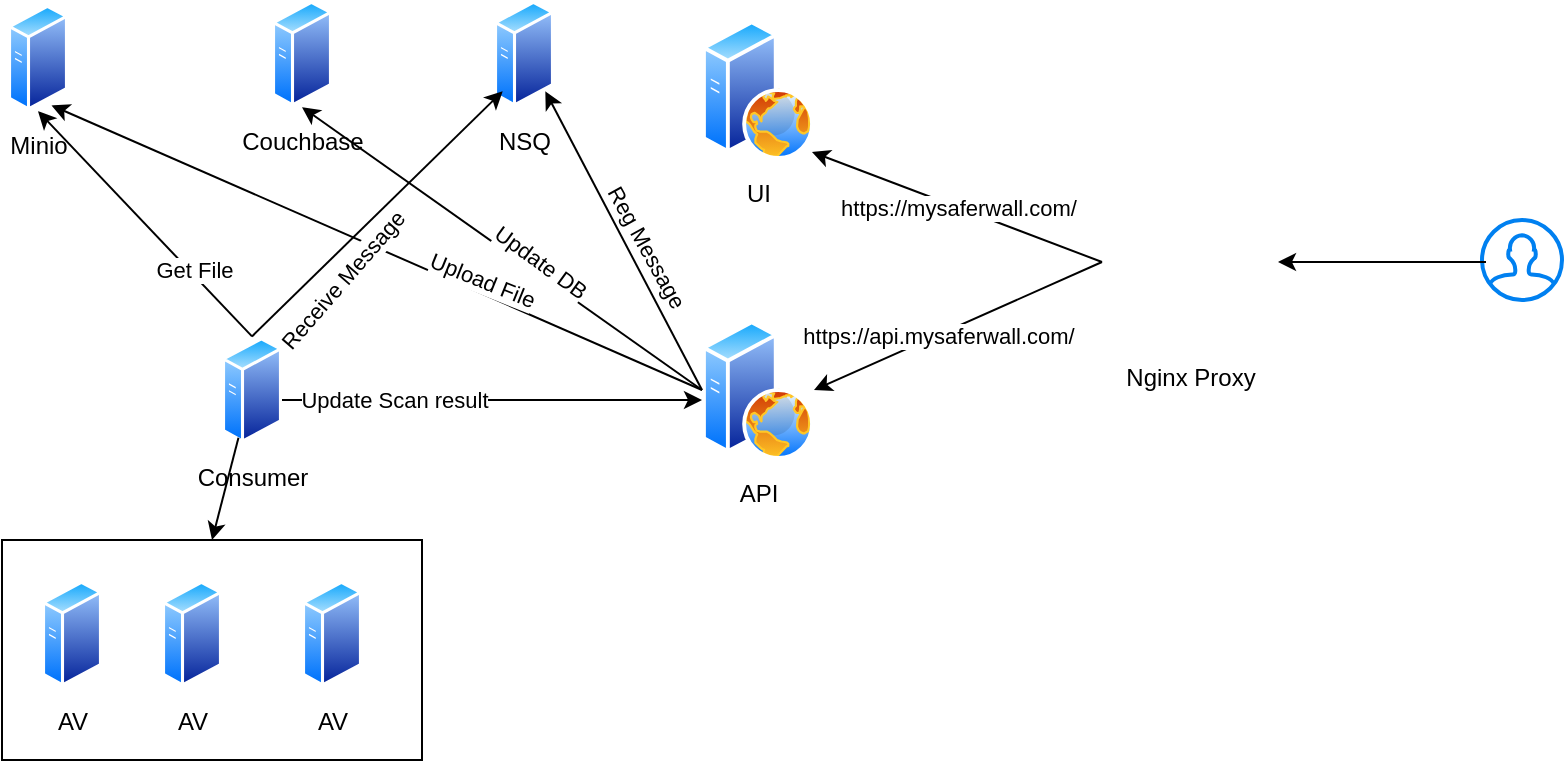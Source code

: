 <mxfile version="13.6.2" type="github">
  <diagram id="0QKZTjJc9cyQ-u2rdT5g" name="Page-1">
    <mxGraphModel dx="1422" dy="763" grid="1" gridSize="10" guides="1" tooltips="1" connect="1" arrows="1" fold="1" page="1" pageScale="1" pageWidth="850" pageHeight="1100" math="0" shadow="0">
      <root>
        <mxCell id="0" />
        <mxCell id="1" parent="0" />
        <mxCell id="Za59vofXJyRdazfEl_qr-24" value="" style="rounded=0;whiteSpace=wrap;html=1;" parent="1" vertex="1">
          <mxGeometry x="10" y="460" width="210" height="110" as="geometry" />
        </mxCell>
        <mxCell id="Za59vofXJyRdazfEl_qr-2" value="Nginx Proxy" style="shape=image;html=1;verticalAlign=top;verticalLabelPosition=bottom;labelBackgroundColor=#ffffff;imageAspect=0;aspect=fixed;image=https://cdn4.iconfinder.com/data/icons/logos-brands-5/24/nginx-128.png" parent="1" vertex="1">
          <mxGeometry x="560" y="277" width="88" height="88" as="geometry" />
        </mxCell>
        <mxCell id="Za59vofXJyRdazfEl_qr-3" value="UI" style="aspect=fixed;perimeter=ellipsePerimeter;html=1;align=center;shadow=0;dashed=0;spacingTop=3;image;image=img/lib/active_directory/web_server.svg;" parent="1" vertex="1">
          <mxGeometry x="360" y="200" width="56" height="70" as="geometry" />
        </mxCell>
        <mxCell id="Za59vofXJyRdazfEl_qr-4" value="UI" style="aspect=fixed;perimeter=ellipsePerimeter;html=1;align=center;shadow=0;dashed=0;spacingTop=3;image;image=img/lib/active_directory/web_server.svg;" parent="1" vertex="1">
          <mxGeometry x="360" y="200" width="56" height="70" as="geometry" />
        </mxCell>
        <mxCell id="Za59vofXJyRdazfEl_qr-5" value="UI" style="aspect=fixed;perimeter=ellipsePerimeter;html=1;align=center;shadow=0;dashed=0;spacingTop=3;image;image=img/lib/active_directory/web_server.svg;" parent="1" vertex="1">
          <mxGeometry x="360" y="200" width="56" height="70" as="geometry" />
        </mxCell>
        <mxCell id="Za59vofXJyRdazfEl_qr-7" value="API" style="aspect=fixed;perimeter=ellipsePerimeter;html=1;align=center;shadow=0;dashed=0;spacingTop=3;image;image=img/lib/active_directory/web_server.svg;" parent="1" vertex="1">
          <mxGeometry x="360" y="350" width="56" height="70" as="geometry" />
        </mxCell>
        <mxCell id="Za59vofXJyRdazfEl_qr-9" value="" style="html=1;verticalLabelPosition=bottom;align=center;labelBackgroundColor=#ffffff;verticalAlign=top;strokeWidth=2;strokeColor=#0080F0;shadow=0;dashed=0;shape=mxgraph.ios7.icons.user;" parent="1" vertex="1">
          <mxGeometry x="750" y="300" width="40" height="40" as="geometry" />
        </mxCell>
        <UserObject label="https://mysaferwall.com/" link="https://mysaferwall.com/" id="Za59vofXJyRdazfEl_qr-12">
          <mxCell style="endArrow=classic;html=1;entryX=0.982;entryY=0.943;entryDx=0;entryDy=0;entryPerimeter=0;exitX=0;exitY=0.5;exitDx=0;exitDy=0;" parent="1" source="Za59vofXJyRdazfEl_qr-2" edge="1">
            <mxGeometry width="50" height="50" relative="1" as="geometry">
              <mxPoint x="530" y="420" as="sourcePoint" />
              <mxPoint x="414.992" y="266.01" as="targetPoint" />
            </mxGeometry>
          </mxCell>
        </UserObject>
        <mxCell id="Za59vofXJyRdazfEl_qr-13" value="" style="endArrow=classic;html=1;entryX=1;entryY=0.5;entryDx=0;entryDy=0;exitX=0;exitY=0.5;exitDx=0;exitDy=0;" parent="1" source="Za59vofXJyRdazfEl_qr-2" target="Za59vofXJyRdazfEl_qr-7" edge="1">
          <mxGeometry width="50" height="50" relative="1" as="geometry">
            <mxPoint x="570" y="334" as="sourcePoint" />
            <mxPoint x="424.992" y="276.01" as="targetPoint" />
          </mxGeometry>
        </mxCell>
        <mxCell id="Za59vofXJyRdazfEl_qr-14" value="https://api.mysaferwall.com/" style="edgeLabel;html=1;align=center;verticalAlign=middle;resizable=0;points=[];" parent="Za59vofXJyRdazfEl_qr-13" vertex="1" connectable="0">
          <mxGeometry x="0.14" relative="1" as="geometry">
            <mxPoint as="offset" />
          </mxGeometry>
        </mxCell>
        <mxCell id="Za59vofXJyRdazfEl_qr-15" value="" style="endArrow=classic;html=1;entryX=1;entryY=0.5;entryDx=0;entryDy=0;exitX=0.05;exitY=0.525;exitDx=0;exitDy=0;exitPerimeter=0;" parent="1" source="Za59vofXJyRdazfEl_qr-9" target="Za59vofXJyRdazfEl_qr-2" edge="1">
          <mxGeometry width="50" height="50" relative="1" as="geometry">
            <mxPoint x="720" y="330" as="sourcePoint" />
            <mxPoint x="770" y="280" as="targetPoint" />
          </mxGeometry>
        </mxCell>
        <mxCell id="Za59vofXJyRdazfEl_qr-17" value="NSQ" style="aspect=fixed;perimeter=ellipsePerimeter;html=1;align=center;shadow=0;dashed=0;spacingTop=3;image;image=img/lib/active_directory/generic_server.svg;" parent="1" vertex="1">
          <mxGeometry x="256" y="190" width="30" height="53.57" as="geometry" />
        </mxCell>
        <mxCell id="Za59vofXJyRdazfEl_qr-18" value="Consumer" style="aspect=fixed;perimeter=ellipsePerimeter;html=1;align=center;shadow=0;dashed=0;spacingTop=3;image;image=img/lib/active_directory/generic_server.svg;" parent="1" vertex="1">
          <mxGeometry x="120" y="358.21" width="30" height="53.57" as="geometry" />
        </mxCell>
        <mxCell id="Za59vofXJyRdazfEl_qr-19" value="Couchbase" style="aspect=fixed;perimeter=ellipsePerimeter;html=1;align=center;shadow=0;dashed=0;spacingTop=3;image;image=img/lib/active_directory/generic_server.svg;" parent="1" vertex="1">
          <mxGeometry x="145" y="190" width="30" height="53.57" as="geometry" />
        </mxCell>
        <mxCell id="Za59vofXJyRdazfEl_qr-20" value="Minio" style="aspect=fixed;perimeter=ellipsePerimeter;html=1;align=center;shadow=0;dashed=0;spacingTop=3;image;image=img/lib/active_directory/generic_server.svg;" parent="1" vertex="1">
          <mxGeometry x="13" y="192" width="30" height="53.57" as="geometry" />
        </mxCell>
        <mxCell id="Za59vofXJyRdazfEl_qr-21" value="AV " style="aspect=fixed;perimeter=ellipsePerimeter;html=1;align=center;shadow=0;dashed=0;spacingTop=3;image;image=img/lib/active_directory/generic_server.svg;" parent="1" vertex="1">
          <mxGeometry x="30" y="480" width="30" height="53.57" as="geometry" />
        </mxCell>
        <mxCell id="Za59vofXJyRdazfEl_qr-22" value="AV" style="aspect=fixed;perimeter=ellipsePerimeter;html=1;align=center;shadow=0;dashed=0;spacingTop=3;image;image=img/lib/active_directory/generic_server.svg;" parent="1" vertex="1">
          <mxGeometry x="90" y="480" width="30" height="53.57" as="geometry" />
        </mxCell>
        <mxCell id="Za59vofXJyRdazfEl_qr-23" value="AV" style="aspect=fixed;perimeter=ellipsePerimeter;html=1;align=center;shadow=0;dashed=0;spacingTop=3;image;image=img/lib/active_directory/generic_server.svg;" parent="1" vertex="1">
          <mxGeometry x="160" y="480" width="30" height="53.57" as="geometry" />
        </mxCell>
        <mxCell id="Za59vofXJyRdazfEl_qr-26" value="" style="endArrow=classic;html=1;exitX=0.5;exitY=0;exitDx=0;exitDy=0;entryX=0;entryY=1;entryDx=0;entryDy=0;" parent="1" source="Za59vofXJyRdazfEl_qr-18" target="Za59vofXJyRdazfEl_qr-17" edge="1">
          <mxGeometry x="0.075" y="-11" width="50" height="50" relative="1" as="geometry">
            <mxPoint x="220" y="410" as="sourcePoint" />
            <mxPoint x="270" y="360" as="targetPoint" />
            <mxPoint as="offset" />
          </mxGeometry>
        </mxCell>
        <mxCell id="Za59vofXJyRdazfEl_qr-27" value="" style="endArrow=classic;html=1;exitX=0;exitY=0.5;exitDx=0;exitDy=0;entryX=1;entryY=1;entryDx=0;entryDy=0;" parent="1" source="Za59vofXJyRdazfEl_qr-7" target="Za59vofXJyRdazfEl_qr-17" edge="1">
          <mxGeometry width="50" height="50" relative="1" as="geometry">
            <mxPoint x="300" y="397.538" as="sourcePoint" />
            <mxPoint x="361.237" y="270.001" as="targetPoint" />
          </mxGeometry>
        </mxCell>
        <mxCell id="Za59vofXJyRdazfEl_qr-34" value="&lt;div&gt;Reg Message&lt;/div&gt;" style="edgeLabel;html=1;align=center;verticalAlign=middle;resizable=0;points=[];rotation=61;" parent="Za59vofXJyRdazfEl_qr-27" vertex="1" connectable="0">
          <mxGeometry x="-0.324" y="-4" relative="1" as="geometry">
            <mxPoint x="-5.12" y="-19.64" as="offset" />
          </mxGeometry>
        </mxCell>
        <mxCell id="Za59vofXJyRdazfEl_qr-28" value="" style="endArrow=classic;html=1;exitX=0.5;exitY=0;exitDx=0;exitDy=0;entryX=0.5;entryY=1;entryDx=0;entryDy=0;" parent="1" source="Za59vofXJyRdazfEl_qr-18" target="Za59vofXJyRdazfEl_qr-20" edge="1">
          <mxGeometry width="50" height="50" relative="1" as="geometry">
            <mxPoint x="120" y="371.108" as="sourcePoint" />
            <mxPoint x="181.237" y="243.571" as="targetPoint" />
          </mxGeometry>
        </mxCell>
        <mxCell id="Za59vofXJyRdazfEl_qr-37" value="Get File" style="edgeLabel;html=1;align=center;verticalAlign=middle;resizable=0;points=[];" parent="Za59vofXJyRdazfEl_qr-28" vertex="1" connectable="0">
          <mxGeometry x="-0.433" y="-2" relative="1" as="geometry">
            <mxPoint as="offset" />
          </mxGeometry>
        </mxCell>
        <mxCell id="Za59vofXJyRdazfEl_qr-30" value="" style="endArrow=classic;html=1;exitX=0;exitY=0.5;exitDx=0;exitDy=0;entryX=0.5;entryY=1;entryDx=0;entryDy=0;" parent="1" source="Za59vofXJyRdazfEl_qr-7" target="Za59vofXJyRdazfEl_qr-19" edge="1">
          <mxGeometry width="50" height="50" relative="1" as="geometry">
            <mxPoint x="344.24" y="439.56" as="sourcePoint" />
            <mxPoint x="124" y="248" as="targetPoint" />
          </mxGeometry>
        </mxCell>
        <mxCell id="Za59vofXJyRdazfEl_qr-33" value="Update DB" style="edgeLabel;html=1;align=center;verticalAlign=middle;resizable=0;points=[];rotation=36;" parent="Za59vofXJyRdazfEl_qr-30" vertex="1" connectable="0">
          <mxGeometry x="-0.218" y="4" relative="1" as="geometry">
            <mxPoint y="-11.84" as="offset" />
          </mxGeometry>
        </mxCell>
        <mxCell id="Za59vofXJyRdazfEl_qr-31" value="" style="endArrow=classic;html=1;exitX=1;exitY=0.5;exitDx=0;exitDy=0;entryX=0;entryY=0.5;entryDx=0;entryDy=0;" parent="1" edge="1">
          <mxGeometry width="50" height="50" relative="1" as="geometry">
            <mxPoint x="150.0" y="389.995" as="sourcePoint" />
            <mxPoint x="360" y="390" as="targetPoint" />
          </mxGeometry>
        </mxCell>
        <mxCell id="Za59vofXJyRdazfEl_qr-32" value="Update Scan result" style="edgeLabel;html=1;align=center;verticalAlign=middle;resizable=0;points=[];" parent="Za59vofXJyRdazfEl_qr-31" vertex="1" connectable="0">
          <mxGeometry x="-0.467" relative="1" as="geometry">
            <mxPoint as="offset" />
          </mxGeometry>
        </mxCell>
        <mxCell id="Za59vofXJyRdazfEl_qr-35" value="" style="endArrow=classic;html=1;exitX=0;exitY=0.5;exitDx=0;exitDy=0;entryX=0.75;entryY=1;entryDx=0;entryDy=0;" parent="1" source="Za59vofXJyRdazfEl_qr-7" target="Za59vofXJyRdazfEl_qr-20" edge="1">
          <mxGeometry width="50" height="50" relative="1" as="geometry">
            <mxPoint x="370" y="395" as="sourcePoint" />
            <mxPoint x="145" y="253.57" as="targetPoint" />
          </mxGeometry>
        </mxCell>
        <mxCell id="Za59vofXJyRdazfEl_qr-36" value="Upload File" style="edgeLabel;html=1;align=center;verticalAlign=middle;resizable=0;points=[];rotation=22;" parent="Za59vofXJyRdazfEl_qr-35" vertex="1" connectable="0">
          <mxGeometry x="-0.218" y="4" relative="1" as="geometry">
            <mxPoint x="18.99" y="-3.06" as="offset" />
          </mxGeometry>
        </mxCell>
        <mxCell id="UgLu3714s0j6Fc2jNeSb-2" value="&lt;div&gt;Receive Message&lt;/div&gt;" style="edgeLabel;html=1;align=center;verticalAlign=middle;resizable=0;points=[];rotation=-49;" vertex="1" connectable="0" parent="Za59vofXJyRdazfEl_qr-35">
          <mxGeometry x="-0.218" y="4" relative="1" as="geometry">
            <mxPoint x="-51.01" y="-3.06" as="offset" />
          </mxGeometry>
        </mxCell>
        <mxCell id="Za59vofXJyRdazfEl_qr-38" value="" style="endArrow=classic;html=1;entryX=0.5;entryY=0;entryDx=0;entryDy=0;exitX=0.25;exitY=1;exitDx=0;exitDy=0;" parent="1" source="Za59vofXJyRdazfEl_qr-18" target="Za59vofXJyRdazfEl_qr-24" edge="1">
          <mxGeometry width="50" height="50" relative="1" as="geometry">
            <mxPoint x="246" y="500" as="sourcePoint" />
            <mxPoint x="296" y="450" as="targetPoint" />
          </mxGeometry>
        </mxCell>
      </root>
    </mxGraphModel>
  </diagram>
</mxfile>
